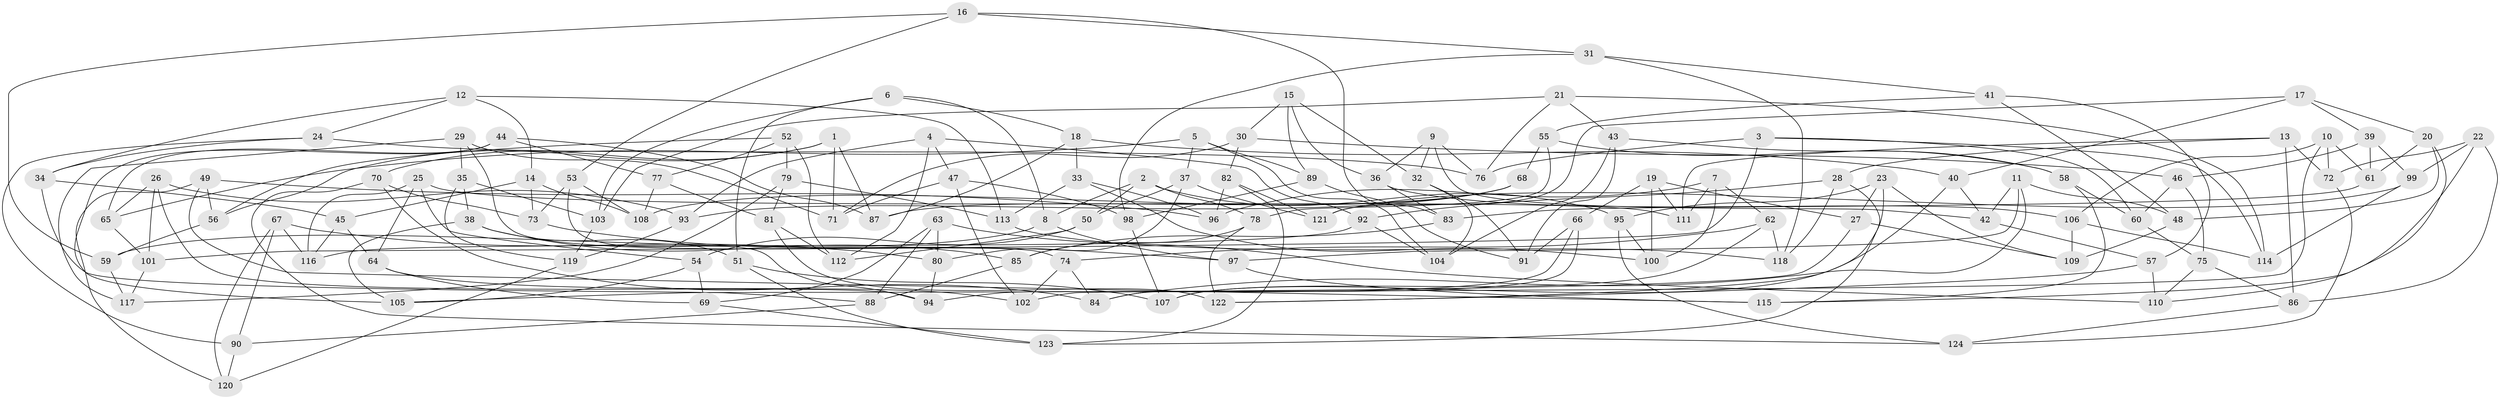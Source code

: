// coarse degree distribution, {6: 0.3488372093023256, 4: 0.5348837209302325, 5: 0.09302325581395349, 3: 0.023255813953488372}
// Generated by graph-tools (version 1.1) at 2025/24/03/03/25 07:24:24]
// undirected, 124 vertices, 248 edges
graph export_dot {
graph [start="1"]
  node [color=gray90,style=filled];
  1;
  2;
  3;
  4;
  5;
  6;
  7;
  8;
  9;
  10;
  11;
  12;
  13;
  14;
  15;
  16;
  17;
  18;
  19;
  20;
  21;
  22;
  23;
  24;
  25;
  26;
  27;
  28;
  29;
  30;
  31;
  32;
  33;
  34;
  35;
  36;
  37;
  38;
  39;
  40;
  41;
  42;
  43;
  44;
  45;
  46;
  47;
  48;
  49;
  50;
  51;
  52;
  53;
  54;
  55;
  56;
  57;
  58;
  59;
  60;
  61;
  62;
  63;
  64;
  65;
  66;
  67;
  68;
  69;
  70;
  71;
  72;
  73;
  74;
  75;
  76;
  77;
  78;
  79;
  80;
  81;
  82;
  83;
  84;
  85;
  86;
  87;
  88;
  89;
  90;
  91;
  92;
  93;
  94;
  95;
  96;
  97;
  98;
  99;
  100;
  101;
  102;
  103;
  104;
  105;
  106;
  107;
  108;
  109;
  110;
  111;
  112;
  113;
  114;
  115;
  116;
  117;
  118;
  119;
  120;
  121;
  122;
  123;
  124;
  1 -- 87;
  1 -- 71;
  1 -- 56;
  1 -- 70;
  2 -- 78;
  2 -- 95;
  2 -- 50;
  2 -- 8;
  3 -- 76;
  3 -- 114;
  3 -- 60;
  3 -- 101;
  4 -- 93;
  4 -- 92;
  4 -- 112;
  4 -- 47;
  5 -- 89;
  5 -- 37;
  5 -- 104;
  5 -- 65;
  6 -- 18;
  6 -- 8;
  6 -- 51;
  6 -- 103;
  7 -- 111;
  7 -- 100;
  7 -- 62;
  7 -- 96;
  8 -- 97;
  8 -- 59;
  9 -- 42;
  9 -- 36;
  9 -- 76;
  9 -- 32;
  10 -- 106;
  10 -- 61;
  10 -- 102;
  10 -- 72;
  11 -- 84;
  11 -- 48;
  11 -- 97;
  11 -- 42;
  12 -- 34;
  12 -- 113;
  12 -- 24;
  12 -- 14;
  13 -- 28;
  13 -- 72;
  13 -- 111;
  13 -- 86;
  14 -- 108;
  14 -- 45;
  14 -- 73;
  15 -- 30;
  15 -- 89;
  15 -- 32;
  15 -- 36;
  16 -- 53;
  16 -- 31;
  16 -- 59;
  16 -- 83;
  17 -- 39;
  17 -- 40;
  17 -- 20;
  17 -- 121;
  18 -- 40;
  18 -- 87;
  18 -- 33;
  19 -- 100;
  19 -- 111;
  19 -- 66;
  19 -- 27;
  20 -- 48;
  20 -- 110;
  20 -- 61;
  21 -- 103;
  21 -- 76;
  21 -- 43;
  21 -- 114;
  22 -- 72;
  22 -- 115;
  22 -- 99;
  22 -- 86;
  23 -- 109;
  23 -- 95;
  23 -- 27;
  23 -- 122;
  24 -- 76;
  24 -- 34;
  24 -- 90;
  25 -- 111;
  25 -- 54;
  25 -- 116;
  25 -- 64;
  26 -- 93;
  26 -- 94;
  26 -- 101;
  26 -- 65;
  27 -- 109;
  27 -- 105;
  28 -- 92;
  28 -- 123;
  28 -- 118;
  29 -- 71;
  29 -- 74;
  29 -- 35;
  29 -- 117;
  30 -- 82;
  30 -- 71;
  30 -- 46;
  31 -- 98;
  31 -- 41;
  31 -- 118;
  32 -- 104;
  32 -- 91;
  33 -- 100;
  33 -- 96;
  33 -- 113;
  34 -- 45;
  34 -- 88;
  35 -- 38;
  35 -- 119;
  35 -- 103;
  36 -- 83;
  36 -- 106;
  37 -- 121;
  37 -- 50;
  37 -- 80;
  38 -- 85;
  38 -- 51;
  38 -- 105;
  39 -- 46;
  39 -- 99;
  39 -- 61;
  40 -- 107;
  40 -- 42;
  41 -- 57;
  41 -- 55;
  41 -- 48;
  42 -- 57;
  43 -- 91;
  43 -- 58;
  43 -- 104;
  44 -- 65;
  44 -- 105;
  44 -- 77;
  44 -- 87;
  45 -- 64;
  45 -- 116;
  46 -- 75;
  46 -- 60;
  47 -- 71;
  47 -- 102;
  47 -- 98;
  48 -- 109;
  49 -- 115;
  49 -- 96;
  49 -- 56;
  49 -- 120;
  50 -- 54;
  50 -- 112;
  51 -- 123;
  51 -- 107;
  52 -- 79;
  52 -- 56;
  52 -- 77;
  52 -- 112;
  53 -- 108;
  53 -- 73;
  53 -- 94;
  54 -- 105;
  54 -- 69;
  55 -- 68;
  55 -- 78;
  55 -- 58;
  56 -- 59;
  57 -- 110;
  57 -- 122;
  58 -- 60;
  58 -- 115;
  59 -- 117;
  60 -- 75;
  61 -- 83;
  62 -- 74;
  62 -- 107;
  62 -- 118;
  63 -- 69;
  63 -- 80;
  63 -- 110;
  63 -- 88;
  64 -- 102;
  64 -- 69;
  65 -- 101;
  66 -- 84;
  66 -- 91;
  66 -- 94;
  67 -- 80;
  67 -- 90;
  67 -- 116;
  67 -- 120;
  68 -- 108;
  68 -- 93;
  68 -- 87;
  69 -- 123;
  70 -- 73;
  70 -- 124;
  70 -- 84;
  72 -- 124;
  73 -- 97;
  74 -- 102;
  74 -- 84;
  75 -- 86;
  75 -- 110;
  77 -- 81;
  77 -- 108;
  78 -- 122;
  78 -- 85;
  79 -- 113;
  79 -- 117;
  79 -- 81;
  80 -- 94;
  81 -- 112;
  81 -- 122;
  82 -- 121;
  82 -- 96;
  82 -- 123;
  83 -- 85;
  85 -- 88;
  86 -- 124;
  88 -- 90;
  89 -- 91;
  89 -- 98;
  90 -- 120;
  92 -- 104;
  92 -- 116;
  93 -- 119;
  95 -- 124;
  95 -- 100;
  97 -- 115;
  98 -- 107;
  99 -- 121;
  99 -- 114;
  101 -- 117;
  103 -- 119;
  106 -- 109;
  106 -- 114;
  113 -- 118;
  119 -- 120;
}
